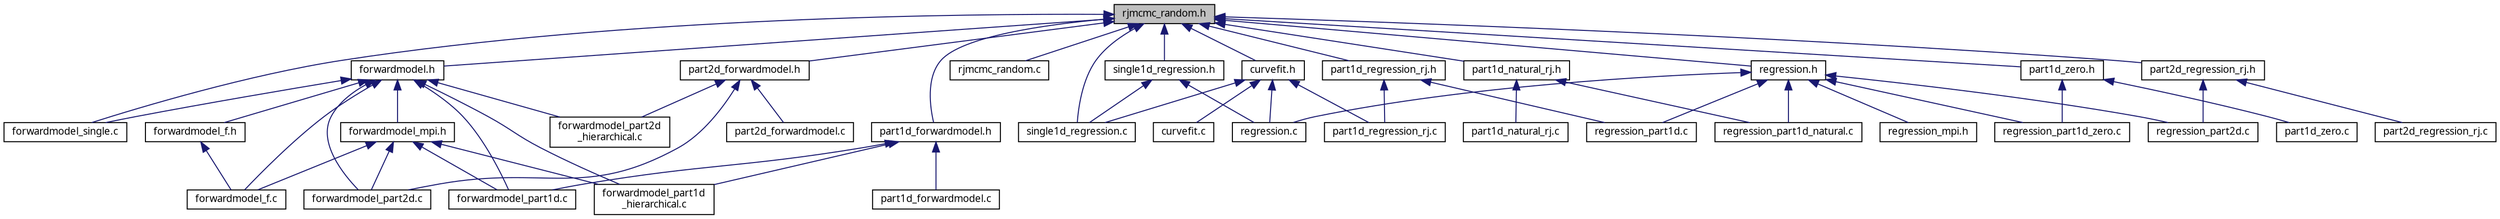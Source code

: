 digraph "rjmcmc_random.h"
{
  edge [fontname="FreeSans.ttf",fontsize="10",labelfontname="FreeSans.ttf",labelfontsize="10"];
  node [fontname="FreeSans.ttf",fontsize="10",shape=record];
  Node1 [label="rjmcmc_random.h",height=0.2,width=0.4,color="black", fillcolor="grey75", style="filled", fontcolor="black"];
  Node1 -> Node2 [dir="back",color="midnightblue",fontsize="10",style="solid",fontname="FreeSans.ttf"];
  Node2 [label="forwardmodel_single.c",height=0.2,width=0.4,color="black", fillcolor="white", style="filled",URL="$forwardmodel__single_8c.html"];
  Node1 -> Node3 [dir="back",color="midnightblue",fontsize="10",style="solid",fontname="FreeSans.ttf"];
  Node3 [label="rjmcmc_random.c",height=0.2,width=0.4,color="black", fillcolor="white", style="filled",URL="$rjmcmc__random_8c.html"];
  Node1 -> Node4 [dir="back",color="midnightblue",fontsize="10",style="solid",fontname="FreeSans.ttf"];
  Node4 [label="single1d_regression.c",height=0.2,width=0.4,color="black", fillcolor="white", style="filled",URL="$single1d__regression_8c.html"];
  Node1 -> Node5 [dir="back",color="midnightblue",fontsize="10",style="solid",fontname="FreeSans.ttf"];
  Node5 [label="curvefit.h",height=0.2,width=0.4,color="black", fillcolor="white", style="filled",URL="$curvefit_8h.html",tooltip="1D Curve Fitting routines "];
  Node5 -> Node6 [dir="back",color="midnightblue",fontsize="10",style="solid",fontname="FreeSans.ttf"];
  Node6 [label="curvefit.c",height=0.2,width=0.4,color="black", fillcolor="white", style="filled",URL="$curvefit_8c.html"];
  Node5 -> Node7 [dir="back",color="midnightblue",fontsize="10",style="solid",fontname="FreeSans.ttf"];
  Node7 [label="part1d_regression_rj.c",height=0.2,width=0.4,color="black", fillcolor="white", style="filled",URL="$part1d__regression__rj_8c.html"];
  Node5 -> Node8 [dir="back",color="midnightblue",fontsize="10",style="solid",fontname="FreeSans.ttf"];
  Node8 [label="regression.c",height=0.2,width=0.4,color="black", fillcolor="white", style="filled",URL="$regression_8c.html"];
  Node5 -> Node4 [dir="back",color="midnightblue",fontsize="10",style="solid",fontname="FreeSans.ttf"];
  Node1 -> Node9 [dir="back",color="midnightblue",fontsize="10",style="solid",fontname="FreeSans.ttf"];
  Node9 [label="forwardmodel.h",height=0.2,width=0.4,color="black", fillcolor="white", style="filled",URL="$forwardmodel_8h.html",tooltip="Simple Forward Model Routines. "];
  Node9 -> Node10 [dir="back",color="midnightblue",fontsize="10",style="solid",fontname="FreeSans.ttf"];
  Node10 [label="forwardmodel_f.c",height=0.2,width=0.4,color="black", fillcolor="white", style="filled",URL="$forwardmodel__f_8c.html"];
  Node9 -> Node11 [dir="back",color="midnightblue",fontsize="10",style="solid",fontname="FreeSans.ttf"];
  Node11 [label="forwardmodel_part1d.c",height=0.2,width=0.4,color="black", fillcolor="white", style="filled",URL="$forwardmodel__part1d_8c.html"];
  Node9 -> Node12 [dir="back",color="midnightblue",fontsize="10",style="solid",fontname="FreeSans.ttf"];
  Node12 [label="forwardmodel_part1d\l_hierarchical.c",height=0.2,width=0.4,color="black", fillcolor="white", style="filled",URL="$forwardmodel__part1d__hierarchical_8c.html"];
  Node9 -> Node13 [dir="back",color="midnightblue",fontsize="10",style="solid",fontname="FreeSans.ttf"];
  Node13 [label="forwardmodel_part2d.c",height=0.2,width=0.4,color="black", fillcolor="white", style="filled",URL="$forwardmodel__part2d_8c.html"];
  Node9 -> Node14 [dir="back",color="midnightblue",fontsize="10",style="solid",fontname="FreeSans.ttf"];
  Node14 [label="forwardmodel_part2d\l_hierarchical.c",height=0.2,width=0.4,color="black", fillcolor="white", style="filled",URL="$forwardmodel__part2d__hierarchical_8c.html"];
  Node9 -> Node2 [dir="back",color="midnightblue",fontsize="10",style="solid",fontname="FreeSans.ttf"];
  Node9 -> Node15 [dir="back",color="midnightblue",fontsize="10",style="solid",fontname="FreeSans.ttf"];
  Node15 [label="forwardmodel_f.h",height=0.2,width=0.4,color="black", fillcolor="white", style="filled",URL="$forwardmodel__f_8h.html"];
  Node15 -> Node10 [dir="back",color="midnightblue",fontsize="10",style="solid",fontname="FreeSans.ttf"];
  Node9 -> Node16 [dir="back",color="midnightblue",fontsize="10",style="solid",fontname="FreeSans.ttf"];
  Node16 [label="forwardmodel_mpi.h",height=0.2,width=0.4,color="black", fillcolor="white", style="filled",URL="$forwardmodel__mpi_8h.html"];
  Node16 -> Node10 [dir="back",color="midnightblue",fontsize="10",style="solid",fontname="FreeSans.ttf"];
  Node16 -> Node11 [dir="back",color="midnightblue",fontsize="10",style="solid",fontname="FreeSans.ttf"];
  Node16 -> Node12 [dir="back",color="midnightblue",fontsize="10",style="solid",fontname="FreeSans.ttf"];
  Node16 -> Node13 [dir="back",color="midnightblue",fontsize="10",style="solid",fontname="FreeSans.ttf"];
  Node1 -> Node17 [dir="back",color="midnightblue",fontsize="10",style="solid",fontname="FreeSans.ttf"];
  Node17 [label="part1d_forwardmodel.h",height=0.2,width=0.4,color="black", fillcolor="white", style="filled",URL="$part1d__forwardmodel_8h.html"];
  Node17 -> Node11 [dir="back",color="midnightblue",fontsize="10",style="solid",fontname="FreeSans.ttf"];
  Node17 -> Node12 [dir="back",color="midnightblue",fontsize="10",style="solid",fontname="FreeSans.ttf"];
  Node17 -> Node18 [dir="back",color="midnightblue",fontsize="10",style="solid",fontname="FreeSans.ttf"];
  Node18 [label="part1d_forwardmodel.c",height=0.2,width=0.4,color="black", fillcolor="white", style="filled",URL="$part1d__forwardmodel_8c.html"];
  Node1 -> Node19 [dir="back",color="midnightblue",fontsize="10",style="solid",fontname="FreeSans.ttf"];
  Node19 [label="part1d_natural_rj.h",height=0.2,width=0.4,color="black", fillcolor="white", style="filled",URL="$part1d__natural__rj_8h.html"];
  Node19 -> Node20 [dir="back",color="midnightblue",fontsize="10",style="solid",fontname="FreeSans.ttf"];
  Node20 [label="part1d_natural_rj.c",height=0.2,width=0.4,color="black", fillcolor="white", style="filled",URL="$part1d__natural__rj_8c.html"];
  Node19 -> Node21 [dir="back",color="midnightblue",fontsize="10",style="solid",fontname="FreeSans.ttf"];
  Node21 [label="regression_part1d_natural.c",height=0.2,width=0.4,color="black", fillcolor="white", style="filled",URL="$regression__part1d__natural_8c.html"];
  Node1 -> Node22 [dir="back",color="midnightblue",fontsize="10",style="solid",fontname="FreeSans.ttf"];
  Node22 [label="part1d_regression_rj.h",height=0.2,width=0.4,color="black", fillcolor="white", style="filled",URL="$part1d__regression__rj_8h.html"];
  Node22 -> Node7 [dir="back",color="midnightblue",fontsize="10",style="solid",fontname="FreeSans.ttf"];
  Node22 -> Node23 [dir="back",color="midnightblue",fontsize="10",style="solid",fontname="FreeSans.ttf"];
  Node23 [label="regression_part1d.c",height=0.2,width=0.4,color="black", fillcolor="white", style="filled",URL="$regression__part1d_8c.html"];
  Node1 -> Node24 [dir="back",color="midnightblue",fontsize="10",style="solid",fontname="FreeSans.ttf"];
  Node24 [label="part1d_zero.h",height=0.2,width=0.4,color="black", fillcolor="white", style="filled",URL="$part1d__zero_8h.html"];
  Node24 -> Node25 [dir="back",color="midnightblue",fontsize="10",style="solid",fontname="FreeSans.ttf"];
  Node25 [label="part1d_zero.c",height=0.2,width=0.4,color="black", fillcolor="white", style="filled",URL="$part1d__zero_8c.html"];
  Node24 -> Node26 [dir="back",color="midnightblue",fontsize="10",style="solid",fontname="FreeSans.ttf"];
  Node26 [label="regression_part1d_zero.c",height=0.2,width=0.4,color="black", fillcolor="white", style="filled",URL="$regression__part1d__zero_8c.html"];
  Node1 -> Node27 [dir="back",color="midnightblue",fontsize="10",style="solid",fontname="FreeSans.ttf"];
  Node27 [label="part2d_forwardmodel.h",height=0.2,width=0.4,color="black", fillcolor="white", style="filled",URL="$part2d__forwardmodel_8h.html"];
  Node27 -> Node13 [dir="back",color="midnightblue",fontsize="10",style="solid",fontname="FreeSans.ttf"];
  Node27 -> Node14 [dir="back",color="midnightblue",fontsize="10",style="solid",fontname="FreeSans.ttf"];
  Node27 -> Node28 [dir="back",color="midnightblue",fontsize="10",style="solid",fontname="FreeSans.ttf"];
  Node28 [label="part2d_forwardmodel.c",height=0.2,width=0.4,color="black", fillcolor="white", style="filled",URL="$part2d__forwardmodel_8c.html"];
  Node1 -> Node29 [dir="back",color="midnightblue",fontsize="10",style="solid",fontname="FreeSans.ttf"];
  Node29 [label="part2d_regression_rj.h",height=0.2,width=0.4,color="black", fillcolor="white", style="filled",URL="$part2d__regression__rj_8h.html"];
  Node29 -> Node30 [dir="back",color="midnightblue",fontsize="10",style="solid",fontname="FreeSans.ttf"];
  Node30 [label="part2d_regression_rj.c",height=0.2,width=0.4,color="black", fillcolor="white", style="filled",URL="$part2d__regression__rj_8c.html"];
  Node29 -> Node31 [dir="back",color="midnightblue",fontsize="10",style="solid",fontname="FreeSans.ttf"];
  Node31 [label="regression_part2d.c",height=0.2,width=0.4,color="black", fillcolor="white", style="filled",URL="$regression__part2d_8c.html"];
  Node1 -> Node32 [dir="back",color="midnightblue",fontsize="10",style="solid",fontname="FreeSans.ttf"];
  Node32 [label="regression.h",height=0.2,width=0.4,color="black", fillcolor="white", style="filled",URL="$regression_8h.html",tooltip="Single, 1D Partitioned and 2D Partitioned Regression. "];
  Node32 -> Node8 [dir="back",color="midnightblue",fontsize="10",style="solid",fontname="FreeSans.ttf"];
  Node32 -> Node23 [dir="back",color="midnightblue",fontsize="10",style="solid",fontname="FreeSans.ttf"];
  Node32 -> Node21 [dir="back",color="midnightblue",fontsize="10",style="solid",fontname="FreeSans.ttf"];
  Node32 -> Node26 [dir="back",color="midnightblue",fontsize="10",style="solid",fontname="FreeSans.ttf"];
  Node32 -> Node31 [dir="back",color="midnightblue",fontsize="10",style="solid",fontname="FreeSans.ttf"];
  Node32 -> Node33 [dir="back",color="midnightblue",fontsize="10",style="solid",fontname="FreeSans.ttf"];
  Node33 [label="regression_mpi.h",height=0.2,width=0.4,color="black", fillcolor="white", style="filled",URL="$regression__mpi_8h.html"];
  Node1 -> Node34 [dir="back",color="midnightblue",fontsize="10",style="solid",fontname="FreeSans.ttf"];
  Node34 [label="single1d_regression.h",height=0.2,width=0.4,color="black", fillcolor="white", style="filled",URL="$single1d__regression_8h.html"];
  Node34 -> Node8 [dir="back",color="midnightblue",fontsize="10",style="solid",fontname="FreeSans.ttf"];
  Node34 -> Node4 [dir="back",color="midnightblue",fontsize="10",style="solid",fontname="FreeSans.ttf"];
}
